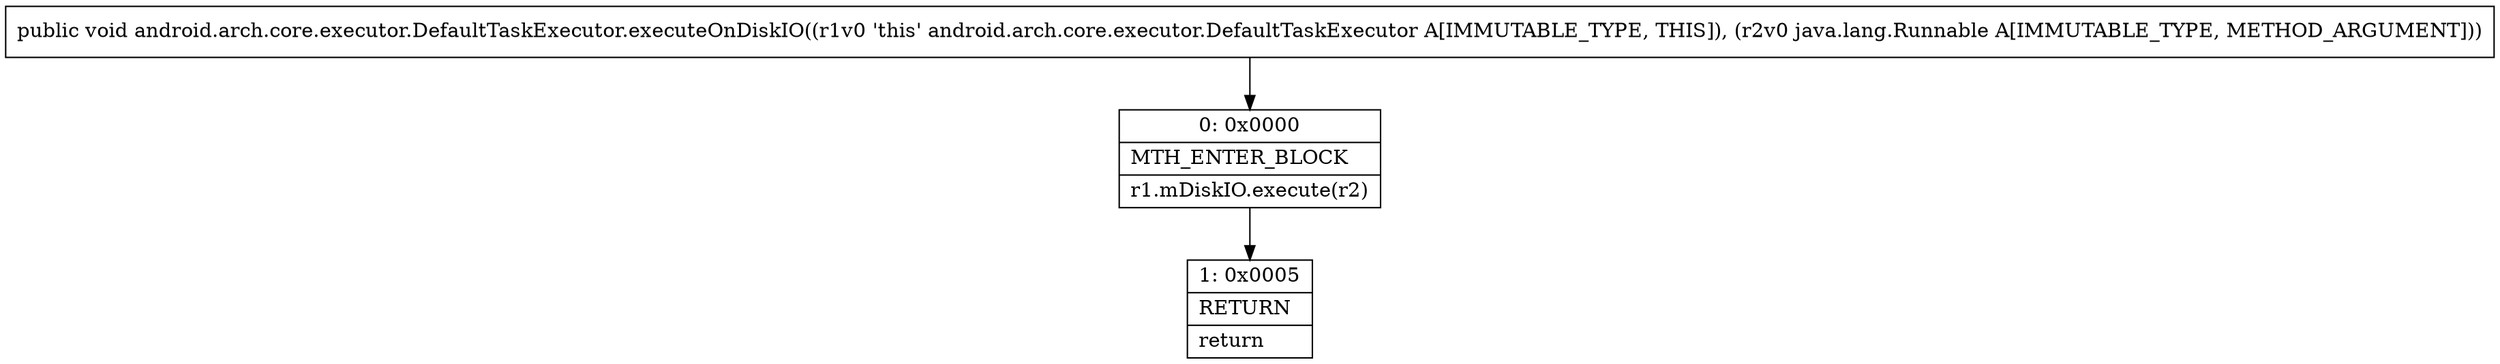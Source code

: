 digraph "CFG forandroid.arch.core.executor.DefaultTaskExecutor.executeOnDiskIO(Ljava\/lang\/Runnable;)V" {
Node_0 [shape=record,label="{0\:\ 0x0000|MTH_ENTER_BLOCK\l|r1.mDiskIO.execute(r2)\l}"];
Node_1 [shape=record,label="{1\:\ 0x0005|RETURN\l|return\l}"];
MethodNode[shape=record,label="{public void android.arch.core.executor.DefaultTaskExecutor.executeOnDiskIO((r1v0 'this' android.arch.core.executor.DefaultTaskExecutor A[IMMUTABLE_TYPE, THIS]), (r2v0 java.lang.Runnable A[IMMUTABLE_TYPE, METHOD_ARGUMENT])) }"];
MethodNode -> Node_0;
Node_0 -> Node_1;
}

